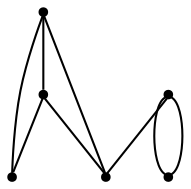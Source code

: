 graph {
  node [shape=point,comment="{\"directed\":false,\"doi\":\"10.1007/978-3-030-92931-2_28\",\"figure\":\"1 (2)\"}"]

  v0 [pos="1577.1450531683909,284.1877386846148"]
  v1 [pos="1496.6728613628025,284.1877386846148"]
  v2 [pos="1459.1178280182999,348.5649050279527"]
  v3 [pos="1416.2006695572136,284.1877386846148"]
  v4 [pos="1384.0120853416993,284.1877386846148"]
  v5 [pos="1370.5995711619337,260.0445774847289"]

  v0 -- v5 [id="-1",pos="1577.1450531683909,284.1877386846148 1586.081832980072,281.5050636543718 1586.9819906210034,278.821315582731 1586.9819906210034,276.1375993049095 1586.9819906210034,273.45804801740184 1586.081832980072,270.77429994576113 1582.9563350733847,267.1987670396622 1579.8267675079646,263.61910093706854 1574.4633388288173,259.15175140269224 1566.4162245691475,255.57625029041253 1558.369110309478,251.9965523939997 1547.638310469286,249.31700110649206 1535.1196586770998,247.52503786930953 1522.6050765436462,245.73730321007923 1508.294503140733,244.84548658180188 1493.9921962321205,244.39957826766317 1479.6858196647754,243.95370174734364 1465.3751190850269,243.95370174734364 1450.622860532784,244.39957826766317 1435.870474803706,244.84548658180188 1420.67220708973,245.73730321007923 1409.495398087805,247.08332633930388 1398.31858908588,248.42101948790076 1391.167562808409,250.20878594095024 1385.354055308796,252.4466256984523 1379.540674986018,254.68026867182124 1375.0733342890696,257.364016743462 1370.5995711619337,260.0445774847289"]
  v0 -- v2 [id="-3",pos="1577.1450531683909,284.1877386846148 1587.8737545907989,286.86833121970096 1590.5574401713213,289.55207929134167 1591.449331317952,292.6817038833019 1592.3452921233154,295.81132847526214 1591.449331317952,299.3868613813611 1589.665676201526,302.51232098300744 1587.8737545907989,305.64611056528156 1585.1899418334413,308.3298268431031 1582.5103259116515,310.5635016102912 1579.8266403311293,312.8013095739741 1577.1470244093396,314.5849110367097 1573.5672508466184,316.8227507942117 1569.9916741194654,319.0564096644903 1565.5243334225167,321.7401418392214 1561.0485990544323,323.9738007094999 1556.5770615219155,326.2116245700924 1552.109720824967,327.99939102314187 1546.2963405021894,330.23304989342046 1540.4828330025762,332.466708763699 1533.3316795482701,335.1504409384301 1525.7304472734982,337.3882647990225 1518.133411834294,339.6219395662107 1510.0862975746245,341.4096901223506 1502.4851924766879,342.75156415817094 1494.883960201916,344.0892573067678 1487.7328067476096,344.9893880187634 1480.1273776372698,345.8811887501312 1472.5303421980657,346.7771544718129 1464.4874247739642,347.66895520318064 1459.1178280182999,348.5649050279527"]
  v4 -- v3 [id="-6",pos="1384.0120853416993,284.1877386846148 1384.9081733238982,288.65609767275043 1385.8041341292617,290.4438641257999 1387.14190726079,292.2357955691632 1388.4837500510514,294.0235620222127 1390.2714748262101,295.81132847526214 1392.955287583568,297.149021623859 1395.6349035053574,298.4908797627698 1399.2104802325107,299.3868613813611 1403.6820177650272,298.4908797627698 1408.1535552975438,297.5990949283116 1413.5168567998558,294.9153468566709 1416.2006695572136,284.1877386846148"]
  v3 -- v1 [id="-7",pos="1416.2006695572136,284.1877386846148 1447.6895886520485,284.18877993219326 1474.5580574877636,284.18877993219326 1496.6728613628025,284.1877386846148"]
  v1 -- v0 [id="-8",pos="1496.6728613628025,284.1877386846148 1550.3662803614102,284.18877993219326 1577.147151586175,284.18877993219326 1577.1450531683909,284.1877386846148"]
  v3 -- v4 [id="-9",pos="1416.2006695572136,284.1877386846148 1413.5168567998558,273.45804801740184 1408.1535552975438,270.77429994576113 1403.6820177650272,269.878350120989 1399.2104802325107,268.98653349271166 1395.6349035053574,269.878350120989 1392.955287583568,271.22437325021366 1390.2714748262101,272.5662313891244 1388.4837500510514,274.3539978421739 1387.14190726079,276.1375993049095 1385.8041341292617,277.92953074827284 1384.9081733238982,279.7172972013223 1384.0120853416993,284.1877386846148"]
  v5 -- v1 [id="-10",pos="1370.5995711619337,260.0445774847289 1367.0260928525645,265.4110323804319 1363.4464464666787,270.77429994576113 1361.6627913502525,276.1375993049095 1359.8708697395257,281.5050636543718 1359.8708697395257,286.86833121970096 1361.6627913502525,292.6817038833019 1363.4464464666787,298.4908797627698 1367.0260928525645,304.75429393700415 1372.8312066810415,310.5635016102912 1378.6487838393873,316.376842480073 1386.6960252758925,321.7401418392214 1398.7645982476129,324.86976643118163 1410.837240878066,327.99939102314187 1426.9314693974054,328.8953567448235 1444.3634710482734,324.6447297789553 1461.8037391934417,320.39826780340104 1480.5775836345708,311.00937813061074 1496.6728613628025,284.1877386846148"]
  v5 -- v2 [id="-11",pos="1370.5995711619337,260.0445774847289 1370.5974727441496,260.04356803096965 1363.896398110309,260.04356803096965 1359.199757579142,261.3854261698804 1354.5074410603784,262.73144929910507 1351.8236283030205,265.4110323804319 1350.0357763510265,268.5406569723921 1348.2480515758675,271.6661165740385 1347.352090770504,275.2499794607652 1346.9062087856064,279.7172972013223 1346.4561299651407,284.1887799321933 1346.4561299651407,289.55207929134167 1347.352090770504,294.4694703363514 1348.2480515758675,299.3868613813611 1350.0357763510265,303.8583441122321 1352.715392272816,308.3298268431031 1355.3992050301738,312.8013095739741 1358.9747817573268,317.2686432114408 1363.0004373049458,321.2900685347688 1367.0260928525645,325.3156588484107 1371.4934335495132,328.8953567448235 1375.9649710820297,332.02081634646987 1380.4365086145463,335.1504409384301 1384.9080461470628,337.8341731131612 1390.2714748262101,340.0678319834398 1395.634776328522,342.30565584403223 1401.894165813033,344.0892573067678 1408.599310105606,345.4311154456786 1415.3087784105826,346.7771544718129 1422.4599318648889,347.66895520318064 1428.2733121876665,348.1148476204097 1434.0866925104442,348.5649050279527 1438.5541603842282,348.5649050279527 1443.0256979167448,348.5649050279527 1447.4930386136932,348.5649050279527 1451.9687729817779,348.5649050279527 1459.1178280182999,348.5649050279527"]
}